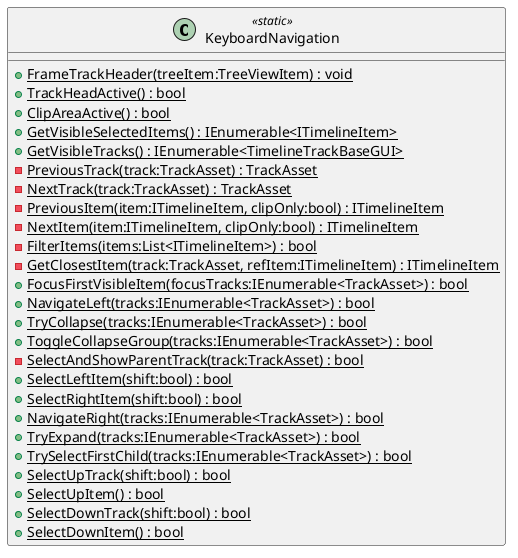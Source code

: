 @startuml
class KeyboardNavigation <<static>> {
    + {static} FrameTrackHeader(treeItem:TreeViewItem) : void
    + {static} TrackHeadActive() : bool
    + {static} ClipAreaActive() : bool
    + {static} GetVisibleSelectedItems() : IEnumerable<ITimelineItem>
    + {static} GetVisibleTracks() : IEnumerable<TimelineTrackBaseGUI>
    {static} - PreviousTrack(track:TrackAsset) : TrackAsset
    {static} - NextTrack(track:TrackAsset) : TrackAsset
    {static} - PreviousItem(item:ITimelineItem, clipOnly:bool) : ITimelineItem
    {static} - NextItem(item:ITimelineItem, clipOnly:bool) : ITimelineItem
    {static} - FilterItems(items:List<ITimelineItem>) : bool
    {static} - GetClosestItem(track:TrackAsset, refItem:ITimelineItem) : ITimelineItem
    + {static} FocusFirstVisibleItem(focusTracks:IEnumerable<TrackAsset>) : bool
    + {static} NavigateLeft(tracks:IEnumerable<TrackAsset>) : bool
    + {static} TryCollapse(tracks:IEnumerable<TrackAsset>) : bool
    + {static} ToggleCollapseGroup(tracks:IEnumerable<TrackAsset>) : bool
    {static} - SelectAndShowParentTrack(track:TrackAsset) : bool
    + {static} SelectLeftItem(shift:bool) : bool
    + {static} SelectRightItem(shift:bool) : bool
    + {static} NavigateRight(tracks:IEnumerable<TrackAsset>) : bool
    + {static} TryExpand(tracks:IEnumerable<TrackAsset>) : bool
    + {static} TrySelectFirstChild(tracks:IEnumerable<TrackAsset>) : bool
    + {static} SelectUpTrack(shift:bool) : bool
    + {static} SelectUpItem() : bool
    + {static} SelectDownTrack(shift:bool) : bool
    + {static} SelectDownItem() : bool
}
@enduml
